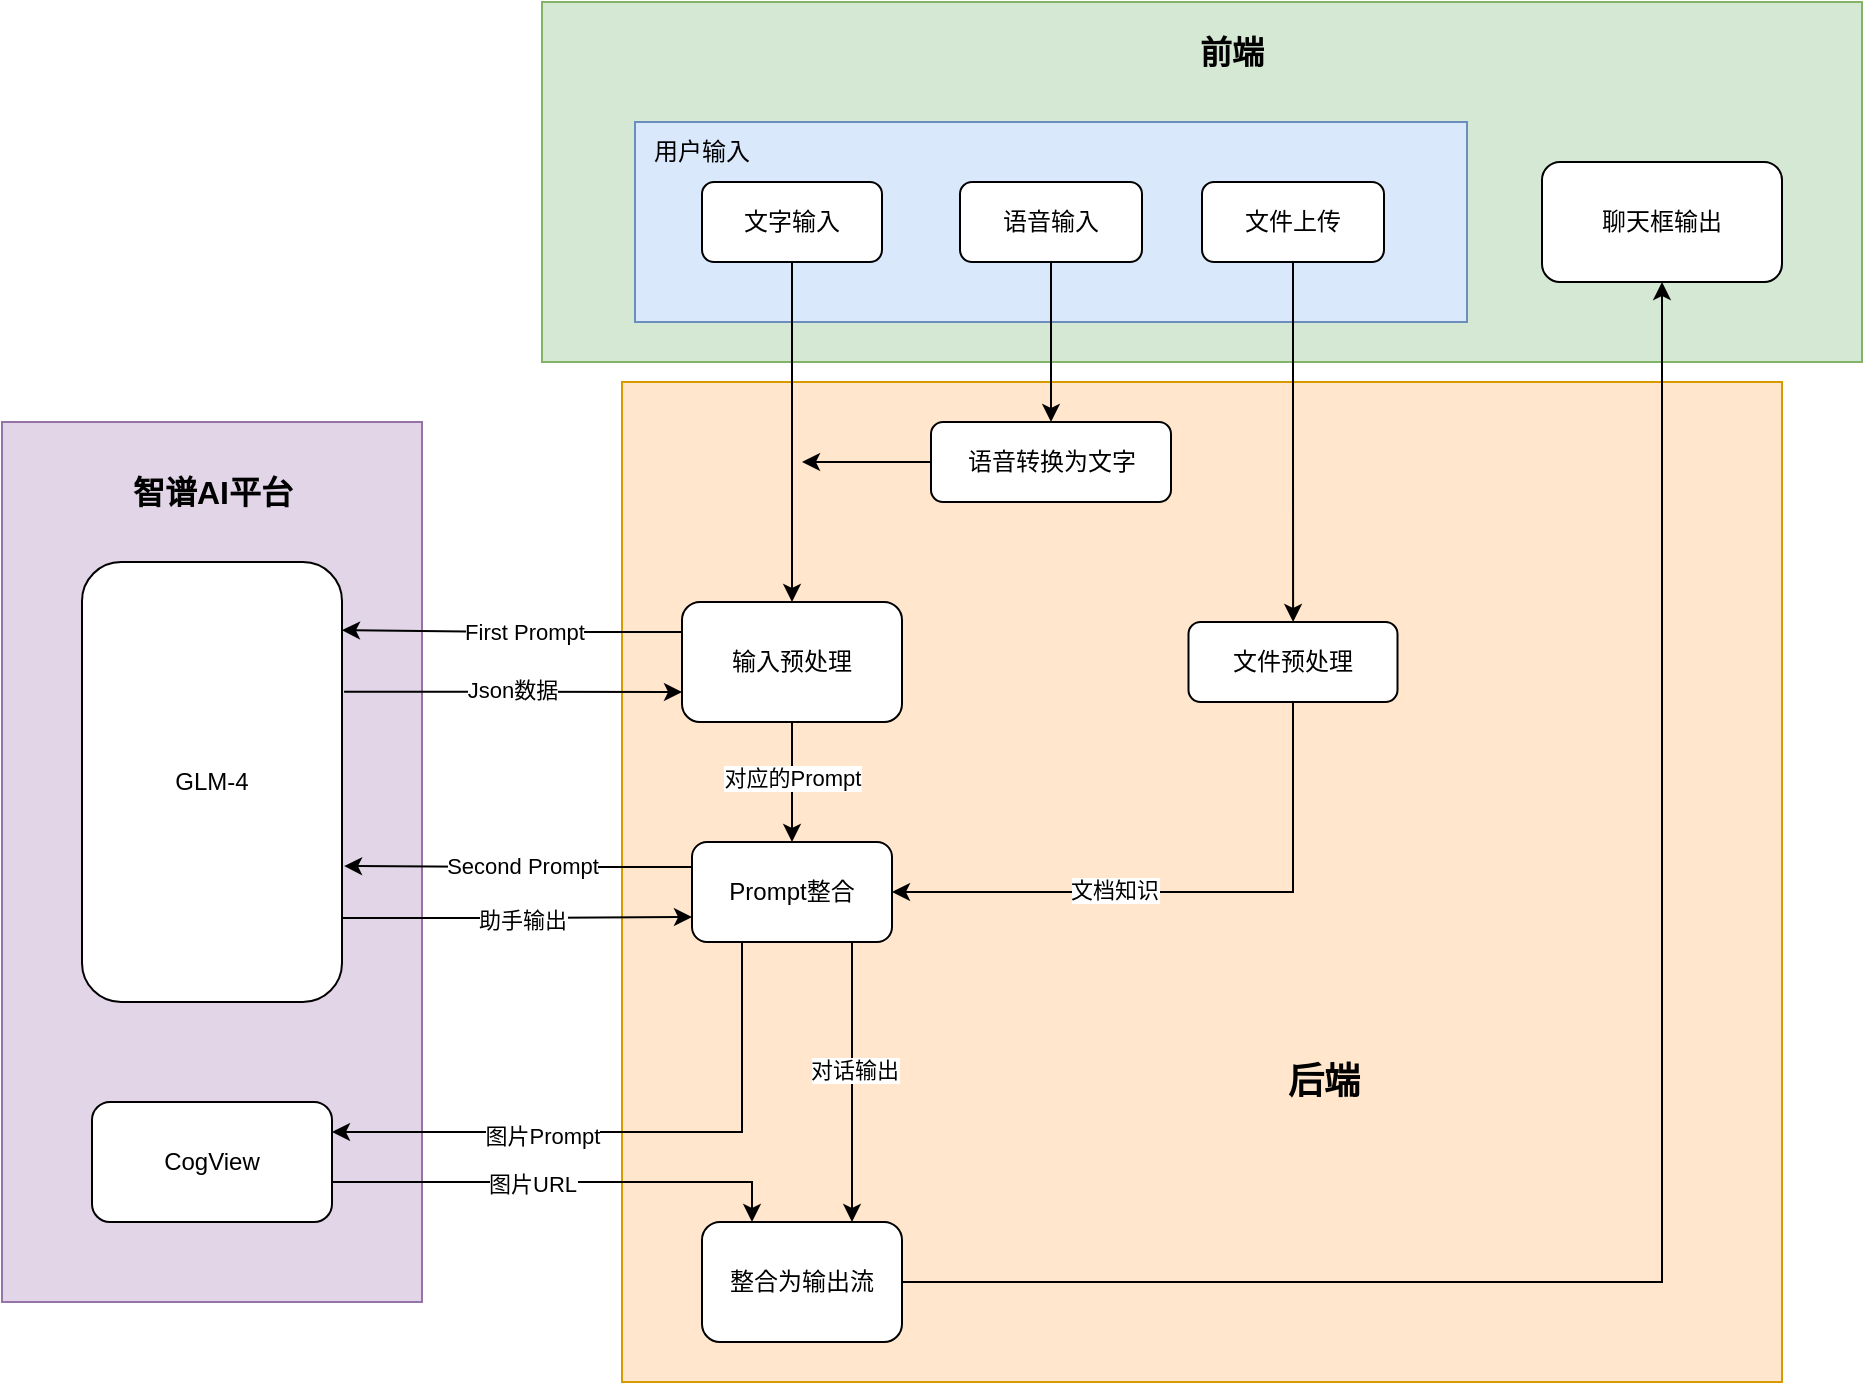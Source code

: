 <mxfile version="24.2.7" type="github">
  <diagram name="第 1 页" id="Lh6JX7QJiKNStZLlRCUh">
    <mxGraphModel dx="1907" dy="721" grid="1" gridSize="10" guides="1" tooltips="1" connect="1" arrows="1" fold="1" page="1" pageScale="1" pageWidth="827" pageHeight="1169" math="0" shadow="0">
      <root>
        <mxCell id="0" />
        <mxCell id="1" parent="0" />
        <mxCell id="6Oj9rwSs5ePAuXsgvYYs-54" value="" style="rounded=0;whiteSpace=wrap;html=1;fillColor=#e1d5e7;strokeColor=#9673a6;" vertex="1" parent="1">
          <mxGeometry x="-120" y="270" width="210" height="440" as="geometry" />
        </mxCell>
        <mxCell id="6Oj9rwSs5ePAuXsgvYYs-52" value="" style="rounded=0;whiteSpace=wrap;html=1;fillColor=#ffe6cc;strokeColor=#d79b00;" vertex="1" parent="1">
          <mxGeometry x="190" y="250" width="580" height="500" as="geometry" />
        </mxCell>
        <mxCell id="6Oj9rwSs5ePAuXsgvYYs-50" value="" style="rounded=0;whiteSpace=wrap;html=1;fillColor=#d5e8d4;strokeColor=#82b366;" vertex="1" parent="1">
          <mxGeometry x="150" y="60" width="660" height="180" as="geometry" />
        </mxCell>
        <mxCell id="6Oj9rwSs5ePAuXsgvYYs-5" value="" style="rounded=0;whiteSpace=wrap;html=1;fillColor=#dae8fc;strokeColor=#6c8ebf;" vertex="1" parent="1">
          <mxGeometry x="196.5" y="120" width="416" height="100" as="geometry" />
        </mxCell>
        <mxCell id="6Oj9rwSs5ePAuXsgvYYs-11" style="edgeStyle=orthogonalEdgeStyle;rounded=0;orthogonalLoop=1;jettySize=auto;html=1;" edge="1" parent="1" source="6Oj9rwSs5ePAuXsgvYYs-1" target="6Oj9rwSs5ePAuXsgvYYs-10">
          <mxGeometry relative="1" as="geometry" />
        </mxCell>
        <mxCell id="6Oj9rwSs5ePAuXsgvYYs-1" value="文字输入" style="rounded=1;whiteSpace=wrap;html=1;" vertex="1" parent="1">
          <mxGeometry x="230" y="150" width="90" height="40" as="geometry" />
        </mxCell>
        <mxCell id="6Oj9rwSs5ePAuXsgvYYs-9" style="edgeStyle=orthogonalEdgeStyle;rounded=0;orthogonalLoop=1;jettySize=auto;html=1;entryX=0.5;entryY=0;entryDx=0;entryDy=0;" edge="1" parent="1" source="6Oj9rwSs5ePAuXsgvYYs-2" target="6Oj9rwSs5ePAuXsgvYYs-8">
          <mxGeometry relative="1" as="geometry" />
        </mxCell>
        <mxCell id="6Oj9rwSs5ePAuXsgvYYs-2" value="语音输入" style="rounded=1;whiteSpace=wrap;html=1;" vertex="1" parent="1">
          <mxGeometry x="359" y="150" width="91" height="40" as="geometry" />
        </mxCell>
        <mxCell id="6Oj9rwSs5ePAuXsgvYYs-27" value="" style="edgeStyle=orthogonalEdgeStyle;rounded=0;orthogonalLoop=1;jettySize=auto;html=1;" edge="1" parent="1" source="6Oj9rwSs5ePAuXsgvYYs-4" target="6Oj9rwSs5ePAuXsgvYYs-26">
          <mxGeometry relative="1" as="geometry" />
        </mxCell>
        <mxCell id="6Oj9rwSs5ePAuXsgvYYs-4" value="文件上传" style="rounded=1;whiteSpace=wrap;html=1;" vertex="1" parent="1">
          <mxGeometry x="480" y="150" width="91" height="40" as="geometry" />
        </mxCell>
        <mxCell id="6Oj9rwSs5ePAuXsgvYYs-7" value="用户输入" style="text;html=1;align=center;verticalAlign=middle;whiteSpace=wrap;rounded=0;" vertex="1" parent="1">
          <mxGeometry x="200" y="120" width="60" height="30" as="geometry" />
        </mxCell>
        <mxCell id="6Oj9rwSs5ePAuXsgvYYs-14" style="edgeStyle=orthogonalEdgeStyle;rounded=0;orthogonalLoop=1;jettySize=auto;html=1;exitX=0;exitY=0.5;exitDx=0;exitDy=0;" edge="1" parent="1" source="6Oj9rwSs5ePAuXsgvYYs-8">
          <mxGeometry relative="1" as="geometry">
            <mxPoint x="280" y="290" as="targetPoint" />
          </mxGeometry>
        </mxCell>
        <mxCell id="6Oj9rwSs5ePAuXsgvYYs-8" value="语音转换为文字" style="rounded=1;whiteSpace=wrap;html=1;" vertex="1" parent="1">
          <mxGeometry x="344.5" y="270" width="120" height="40" as="geometry" />
        </mxCell>
        <mxCell id="6Oj9rwSs5ePAuXsgvYYs-18" value="First Prompt" style="edgeStyle=orthogonalEdgeStyle;rounded=0;orthogonalLoop=1;jettySize=auto;html=1;exitX=0;exitY=0.25;exitDx=0;exitDy=0;entryX=1;entryY=0.155;entryDx=0;entryDy=0;entryPerimeter=0;" edge="1" parent="1" source="6Oj9rwSs5ePAuXsgvYYs-10" target="6Oj9rwSs5ePAuXsgvYYs-15">
          <mxGeometry x="-0.077" relative="1" as="geometry">
            <mxPoint as="offset" />
          </mxGeometry>
        </mxCell>
        <mxCell id="6Oj9rwSs5ePAuXsgvYYs-30" style="edgeStyle=orthogonalEdgeStyle;rounded=0;orthogonalLoop=1;jettySize=auto;html=1;entryX=0.5;entryY=0;entryDx=0;entryDy=0;" edge="1" parent="1" source="6Oj9rwSs5ePAuXsgvYYs-10" target="6Oj9rwSs5ePAuXsgvYYs-24">
          <mxGeometry relative="1" as="geometry" />
        </mxCell>
        <mxCell id="6Oj9rwSs5ePAuXsgvYYs-31" value="对应的Prompt" style="edgeLabel;html=1;align=center;verticalAlign=middle;resizable=0;points=[];" vertex="1" connectable="0" parent="6Oj9rwSs5ePAuXsgvYYs-30">
          <mxGeometry x="-0.067" relative="1" as="geometry">
            <mxPoint as="offset" />
          </mxGeometry>
        </mxCell>
        <mxCell id="6Oj9rwSs5ePAuXsgvYYs-10" value="输入预处理" style="rounded=1;whiteSpace=wrap;html=1;" vertex="1" parent="1">
          <mxGeometry x="220" y="360" width="110" height="60" as="geometry" />
        </mxCell>
        <mxCell id="6Oj9rwSs5ePAuXsgvYYs-19" style="edgeStyle=orthogonalEdgeStyle;rounded=0;orthogonalLoop=1;jettySize=auto;html=1;exitX=1.008;exitY=0.295;exitDx=0;exitDy=0;entryX=0;entryY=0.75;entryDx=0;entryDy=0;exitPerimeter=0;" edge="1" parent="1" source="6Oj9rwSs5ePAuXsgvYYs-15" target="6Oj9rwSs5ePAuXsgvYYs-10">
          <mxGeometry relative="1" as="geometry" />
        </mxCell>
        <mxCell id="6Oj9rwSs5ePAuXsgvYYs-20" value="Json数据" style="edgeLabel;html=1;align=center;verticalAlign=middle;resizable=0;points=[];" vertex="1" connectable="0" parent="6Oj9rwSs5ePAuXsgvYYs-19">
          <mxGeometry x="-0.015" y="1" relative="1" as="geometry">
            <mxPoint as="offset" />
          </mxGeometry>
        </mxCell>
        <mxCell id="6Oj9rwSs5ePAuXsgvYYs-36" style="edgeStyle=orthogonalEdgeStyle;rounded=0;orthogonalLoop=1;jettySize=auto;html=1;exitX=1;exitY=0.75;exitDx=0;exitDy=0;entryX=0;entryY=0.75;entryDx=0;entryDy=0;" edge="1" parent="1" source="6Oj9rwSs5ePAuXsgvYYs-15" target="6Oj9rwSs5ePAuXsgvYYs-24">
          <mxGeometry relative="1" as="geometry">
            <Array as="points">
              <mxPoint x="50" y="518" />
              <mxPoint x="138" y="518" />
            </Array>
          </mxGeometry>
        </mxCell>
        <mxCell id="6Oj9rwSs5ePAuXsgvYYs-38" value="助手输出" style="edgeLabel;html=1;align=center;verticalAlign=middle;resizable=0;points=[];" vertex="1" connectable="0" parent="6Oj9rwSs5ePAuXsgvYYs-36">
          <mxGeometry x="0.096" y="-1" relative="1" as="geometry">
            <mxPoint as="offset" />
          </mxGeometry>
        </mxCell>
        <mxCell id="6Oj9rwSs5ePAuXsgvYYs-15" value="GLM-4" style="rounded=1;whiteSpace=wrap;html=1;" vertex="1" parent="1">
          <mxGeometry x="-80" y="340" width="130" height="220" as="geometry" />
        </mxCell>
        <mxCell id="6Oj9rwSs5ePAuXsgvYYs-40" style="edgeStyle=orthogonalEdgeStyle;rounded=0;orthogonalLoop=1;jettySize=auto;html=1;exitX=0.25;exitY=1;exitDx=0;exitDy=0;entryX=1;entryY=0.25;entryDx=0;entryDy=0;" edge="1" parent="1" source="6Oj9rwSs5ePAuXsgvYYs-24" target="6Oj9rwSs5ePAuXsgvYYs-39">
          <mxGeometry relative="1" as="geometry" />
        </mxCell>
        <mxCell id="6Oj9rwSs5ePAuXsgvYYs-41" value="图片Prompt" style="edgeLabel;html=1;align=center;verticalAlign=middle;resizable=0;points=[];" vertex="1" connectable="0" parent="6Oj9rwSs5ePAuXsgvYYs-40">
          <mxGeometry x="0.3" y="2" relative="1" as="geometry">
            <mxPoint as="offset" />
          </mxGeometry>
        </mxCell>
        <mxCell id="6Oj9rwSs5ePAuXsgvYYs-46" style="edgeStyle=orthogonalEdgeStyle;rounded=0;orthogonalLoop=1;jettySize=auto;html=1;exitX=0.75;exitY=1;exitDx=0;exitDy=0;entryX=0.75;entryY=0;entryDx=0;entryDy=0;" edge="1" parent="1" source="6Oj9rwSs5ePAuXsgvYYs-24" target="6Oj9rwSs5ePAuXsgvYYs-42">
          <mxGeometry relative="1" as="geometry">
            <Array as="points">
              <mxPoint x="305" y="530" />
            </Array>
          </mxGeometry>
        </mxCell>
        <mxCell id="6Oj9rwSs5ePAuXsgvYYs-47" value="对话输出" style="edgeLabel;html=1;align=center;verticalAlign=middle;resizable=0;points=[];" vertex="1" connectable="0" parent="6Oj9rwSs5ePAuXsgvYYs-46">
          <mxGeometry x="-0.048" y="1" relative="1" as="geometry">
            <mxPoint as="offset" />
          </mxGeometry>
        </mxCell>
        <mxCell id="6Oj9rwSs5ePAuXsgvYYs-24" value="Prompt整合" style="rounded=1;whiteSpace=wrap;html=1;" vertex="1" parent="1">
          <mxGeometry x="225" y="480" width="100" height="50" as="geometry" />
        </mxCell>
        <mxCell id="6Oj9rwSs5ePAuXsgvYYs-28" style="edgeStyle=orthogonalEdgeStyle;rounded=0;orthogonalLoop=1;jettySize=auto;html=1;entryX=1;entryY=0.5;entryDx=0;entryDy=0;exitX=0.5;exitY=1;exitDx=0;exitDy=0;" edge="1" parent="1" source="6Oj9rwSs5ePAuXsgvYYs-26" target="6Oj9rwSs5ePAuXsgvYYs-24">
          <mxGeometry relative="1" as="geometry" />
        </mxCell>
        <mxCell id="6Oj9rwSs5ePAuXsgvYYs-29" value="文档知识" style="edgeLabel;html=1;align=center;verticalAlign=middle;resizable=0;points=[];" vertex="1" connectable="0" parent="6Oj9rwSs5ePAuXsgvYYs-28">
          <mxGeometry x="0.249" y="-1" relative="1" as="geometry">
            <mxPoint as="offset" />
          </mxGeometry>
        </mxCell>
        <mxCell id="6Oj9rwSs5ePAuXsgvYYs-26" value="文件预处理" style="whiteSpace=wrap;html=1;rounded=1;" vertex="1" parent="1">
          <mxGeometry x="473.25" y="370" width="104.5" height="40" as="geometry" />
        </mxCell>
        <mxCell id="6Oj9rwSs5ePAuXsgvYYs-33" style="edgeStyle=orthogonalEdgeStyle;rounded=0;orthogonalLoop=1;jettySize=auto;html=1;exitX=0;exitY=0.25;exitDx=0;exitDy=0;entryX=1.008;entryY=0.691;entryDx=0;entryDy=0;entryPerimeter=0;" edge="1" parent="1" source="6Oj9rwSs5ePAuXsgvYYs-24" target="6Oj9rwSs5ePAuXsgvYYs-15">
          <mxGeometry relative="1" as="geometry" />
        </mxCell>
        <mxCell id="6Oj9rwSs5ePAuXsgvYYs-34" value="Second Prompt" style="edgeLabel;html=1;align=center;verticalAlign=middle;resizable=0;points=[];" vertex="1" connectable="0" parent="6Oj9rwSs5ePAuXsgvYYs-33">
          <mxGeometry x="-0.026" y="-1" relative="1" as="geometry">
            <mxPoint as="offset" />
          </mxGeometry>
        </mxCell>
        <mxCell id="6Oj9rwSs5ePAuXsgvYYs-43" style="edgeStyle=orthogonalEdgeStyle;rounded=0;orthogonalLoop=1;jettySize=auto;html=1;exitX=1;exitY=0.75;exitDx=0;exitDy=0;entryX=0.25;entryY=0;entryDx=0;entryDy=0;" edge="1" parent="1" source="6Oj9rwSs5ePAuXsgvYYs-39" target="6Oj9rwSs5ePAuXsgvYYs-42">
          <mxGeometry relative="1" as="geometry">
            <Array as="points">
              <mxPoint x="45" y="650" />
              <mxPoint x="255" y="650" />
            </Array>
          </mxGeometry>
        </mxCell>
        <mxCell id="6Oj9rwSs5ePAuXsgvYYs-44" value="图片URL" style="edgeLabel;html=1;align=center;verticalAlign=middle;resizable=0;points=[];" vertex="1" connectable="0" parent="6Oj9rwSs5ePAuXsgvYYs-43">
          <mxGeometry x="-0.106" y="-1" relative="1" as="geometry">
            <mxPoint as="offset" />
          </mxGeometry>
        </mxCell>
        <mxCell id="6Oj9rwSs5ePAuXsgvYYs-39" value="CogView" style="rounded=1;whiteSpace=wrap;html=1;" vertex="1" parent="1">
          <mxGeometry x="-75" y="610" width="120" height="60" as="geometry" />
        </mxCell>
        <mxCell id="6Oj9rwSs5ePAuXsgvYYs-49" style="edgeStyle=orthogonalEdgeStyle;rounded=0;orthogonalLoop=1;jettySize=auto;html=1;exitX=1;exitY=0.5;exitDx=0;exitDy=0;entryX=0.5;entryY=1;entryDx=0;entryDy=0;" edge="1" parent="1" source="6Oj9rwSs5ePAuXsgvYYs-42" target="6Oj9rwSs5ePAuXsgvYYs-48">
          <mxGeometry relative="1" as="geometry" />
        </mxCell>
        <mxCell id="6Oj9rwSs5ePAuXsgvYYs-42" value="整合为输出流" style="rounded=1;whiteSpace=wrap;html=1;" vertex="1" parent="1">
          <mxGeometry x="230" y="670" width="100" height="60" as="geometry" />
        </mxCell>
        <mxCell id="6Oj9rwSs5ePAuXsgvYYs-48" value="聊天框输出" style="rounded=1;whiteSpace=wrap;html=1;" vertex="1" parent="1">
          <mxGeometry x="650" y="140" width="120" height="60" as="geometry" />
        </mxCell>
        <mxCell id="6Oj9rwSs5ePAuXsgvYYs-51" value="&lt;b&gt;&lt;font style=&quot;font-size: 16px;&quot;&gt;前端&lt;/font&gt;&lt;/b&gt;" style="text;html=1;align=center;verticalAlign=middle;whiteSpace=wrap;rounded=0;" vertex="1" parent="1">
          <mxGeometry x="464.5" y="70" width="60" height="30" as="geometry" />
        </mxCell>
        <mxCell id="6Oj9rwSs5ePAuXsgvYYs-53" value="&lt;b&gt;&lt;font style=&quot;font-size: 18px;&quot;&gt;后端&lt;/font&gt;&lt;/b&gt;" style="text;html=1;align=center;verticalAlign=middle;whiteSpace=wrap;rounded=0;" vertex="1" parent="1">
          <mxGeometry x="511" y="585" width="60" height="30" as="geometry" />
        </mxCell>
        <mxCell id="6Oj9rwSs5ePAuXsgvYYs-55" value="&lt;b&gt;&lt;font style=&quot;font-size: 16px;&quot;&gt;智谱AI平台&lt;/font&gt;&lt;/b&gt;" style="text;html=1;align=center;verticalAlign=middle;whiteSpace=wrap;rounded=0;" vertex="1" parent="1">
          <mxGeometry x="-57.5" y="290" width="85" height="30" as="geometry" />
        </mxCell>
      </root>
    </mxGraphModel>
  </diagram>
</mxfile>
